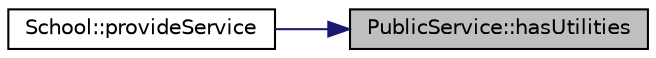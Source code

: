 digraph "PublicService::hasUtilities"
{
 // LATEX_PDF_SIZE
  edge [fontname="Helvetica",fontsize="10",labelfontname="Helvetica",labelfontsize="10"];
  node [fontname="Helvetica",fontsize="10",shape=record];
  rankdir="RL";
  Node1 [label="PublicService::hasUtilities",height=0.2,width=0.4,color="black", fillcolor="grey75", style="filled", fontcolor="black",tooltip="Checks if all necessary utilities are connected."];
  Node1 -> Node2 [dir="back",color="midnightblue",fontsize="10",style="solid",fontname="Helvetica"];
  Node2 [label="School::provideService",height=0.2,width=0.4,color="black", fillcolor="white", style="filled",URL="$classSchool.html#adbb2ba634866eedd68137afd3bbced09",tooltip="Pure virtual function to provide a specific service."];
}
